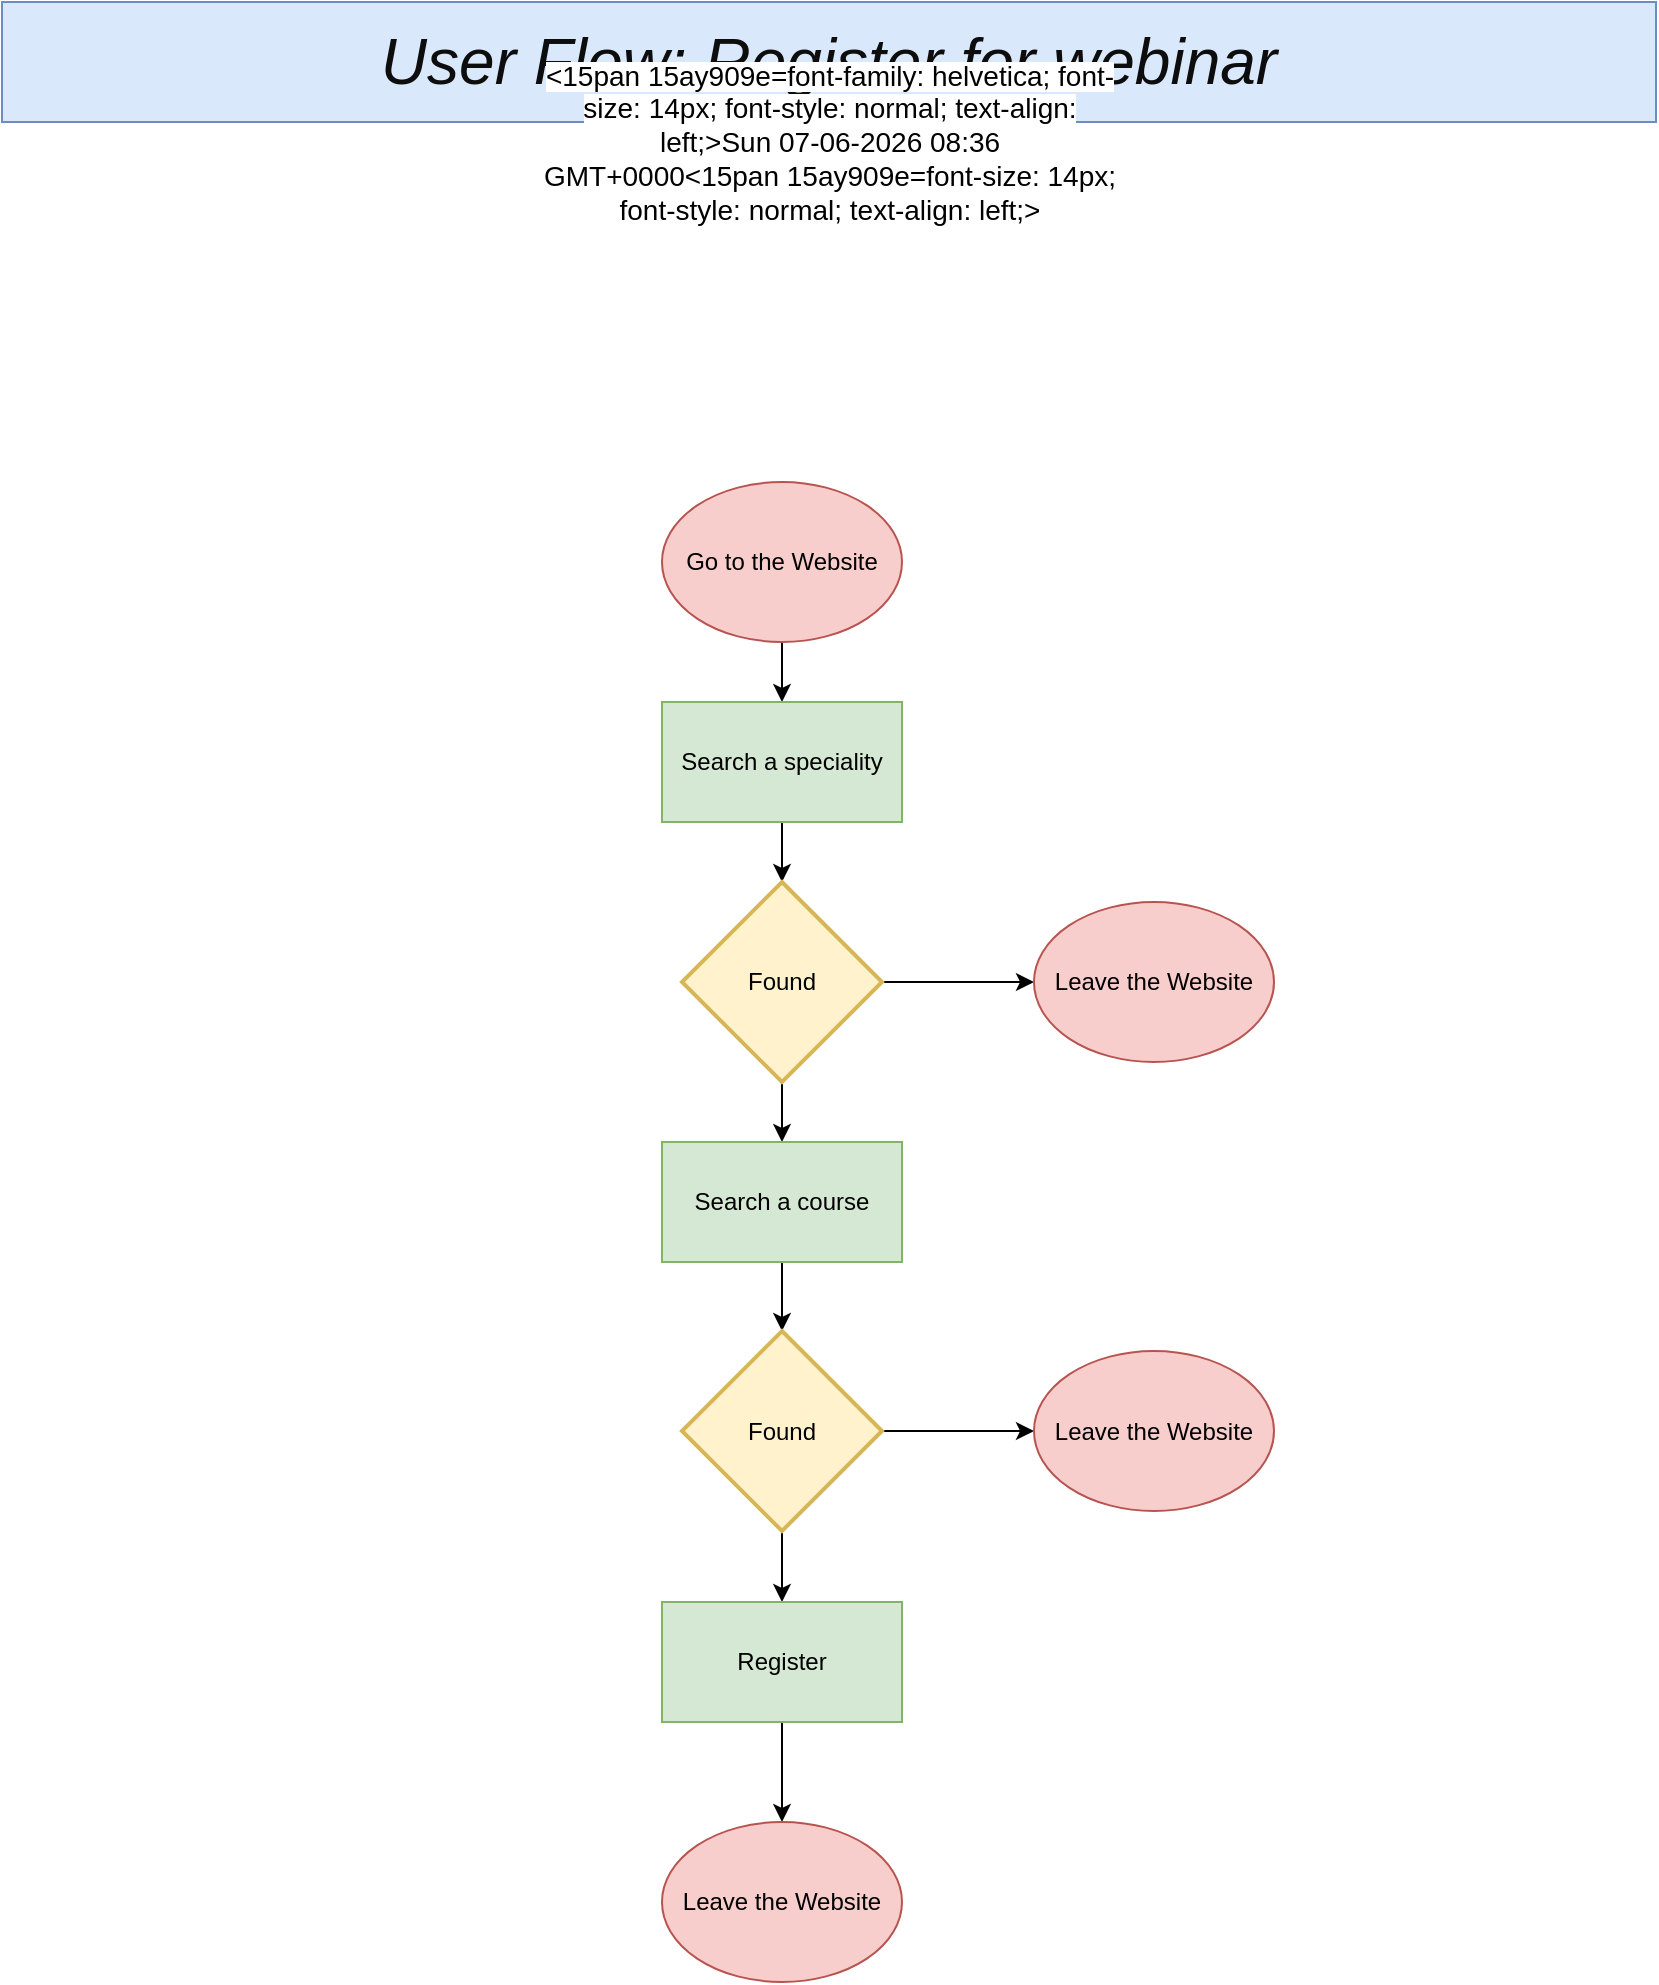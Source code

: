 <mxfile version="14.1.8" type="github">
  <diagram id="xPHTDoWD5RQRcpjtNL1s" name="User Flow: Register for webinar">
    <mxGraphModel dx="1577" dy="852" grid="1" gridSize="10" guides="1" tooltips="1" connect="1" arrows="1" fold="1" page="1" pageScale="1" pageWidth="827" pageHeight="1169" math="0" shadow="0">
      <root>
        <mxCell id="0" />
        <mxCell id="1" parent="0" />
        <mxCell id="xnWmR-Z47O8tbKrrqcVm-7" style="edgeStyle=orthogonalEdgeStyle;rounded=0;orthogonalLoop=1;jettySize=auto;html=1;" edge="1" parent="1" source="xnWmR-Z47O8tbKrrqcVm-1" target="xnWmR-Z47O8tbKrrqcVm-2">
          <mxGeometry relative="1" as="geometry" />
        </mxCell>
        <mxCell id="xnWmR-Z47O8tbKrrqcVm-1" value="Go to the Website" style="ellipse;whiteSpace=wrap;html=1;fillColor=#f8cecc;strokeColor=#b85450;" vertex="1" parent="1">
          <mxGeometry x="330" y="240" width="120" height="80" as="geometry" />
        </mxCell>
        <mxCell id="xnWmR-Z47O8tbKrrqcVm-8" style="edgeStyle=orthogonalEdgeStyle;rounded=0;orthogonalLoop=1;jettySize=auto;html=1;" edge="1" parent="1" source="xnWmR-Z47O8tbKrrqcVm-2" target="xnWmR-Z47O8tbKrrqcVm-3">
          <mxGeometry relative="1" as="geometry" />
        </mxCell>
        <mxCell id="xnWmR-Z47O8tbKrrqcVm-2" value="Search a speciality" style="rounded=0;whiteSpace=wrap;html=1;fillColor=#d5e8d4;strokeColor=#82b366;" vertex="1" parent="1">
          <mxGeometry x="330" y="350" width="120" height="60" as="geometry" />
        </mxCell>
        <mxCell id="xnWmR-Z47O8tbKrrqcVm-9" style="edgeStyle=orthogonalEdgeStyle;rounded=0;orthogonalLoop=1;jettySize=auto;html=1;" edge="1" parent="1" source="xnWmR-Z47O8tbKrrqcVm-3" target="xnWmR-Z47O8tbKrrqcVm-4">
          <mxGeometry relative="1" as="geometry" />
        </mxCell>
        <mxCell id="xnWmR-Z47O8tbKrrqcVm-42" style="edgeStyle=orthogonalEdgeStyle;rounded=0;orthogonalLoop=1;jettySize=auto;html=1;fontSize=32;" edge="1" parent="1" source="xnWmR-Z47O8tbKrrqcVm-3" target="xnWmR-Z47O8tbKrrqcVm-43">
          <mxGeometry relative="1" as="geometry">
            <mxPoint x="586" y="490" as="targetPoint" />
          </mxGeometry>
        </mxCell>
        <mxCell id="xnWmR-Z47O8tbKrrqcVm-3" value="Found" style="strokeWidth=2;html=1;shape=mxgraph.flowchart.decision;whiteSpace=wrap;fillColor=#fff2cc;strokeColor=#d6b656;" vertex="1" parent="1">
          <mxGeometry x="340" y="440" width="100" height="100" as="geometry" />
        </mxCell>
        <mxCell id="xnWmR-Z47O8tbKrrqcVm-10" style="edgeStyle=orthogonalEdgeStyle;rounded=0;orthogonalLoop=1;jettySize=auto;html=1;" edge="1" parent="1" source="xnWmR-Z47O8tbKrrqcVm-4" target="xnWmR-Z47O8tbKrrqcVm-5">
          <mxGeometry relative="1" as="geometry" />
        </mxCell>
        <mxCell id="xnWmR-Z47O8tbKrrqcVm-4" value="Search a course" style="rounded=0;whiteSpace=wrap;html=1;fillColor=#d5e8d4;strokeColor=#82b366;" vertex="1" parent="1">
          <mxGeometry x="330" y="570" width="120" height="60" as="geometry" />
        </mxCell>
        <mxCell id="xnWmR-Z47O8tbKrrqcVm-11" style="edgeStyle=orthogonalEdgeStyle;rounded=0;orthogonalLoop=1;jettySize=auto;html=1;" edge="1" parent="1" source="xnWmR-Z47O8tbKrrqcVm-5" target="xnWmR-Z47O8tbKrrqcVm-6">
          <mxGeometry relative="1" as="geometry" />
        </mxCell>
        <mxCell id="xnWmR-Z47O8tbKrrqcVm-45" style="edgeStyle=orthogonalEdgeStyle;rounded=0;orthogonalLoop=1;jettySize=auto;html=1;fontSize=32;" edge="1" parent="1" source="xnWmR-Z47O8tbKrrqcVm-5" target="xnWmR-Z47O8tbKrrqcVm-44">
          <mxGeometry relative="1" as="geometry" />
        </mxCell>
        <mxCell id="xnWmR-Z47O8tbKrrqcVm-5" value="Found" style="strokeWidth=2;html=1;shape=mxgraph.flowchart.decision;whiteSpace=wrap;fillColor=#fff2cc;strokeColor=#d6b656;" vertex="1" parent="1">
          <mxGeometry x="340" y="664.5" width="100" height="100" as="geometry" />
        </mxCell>
        <mxCell id="xnWmR-Z47O8tbKrrqcVm-14" style="edgeStyle=orthogonalEdgeStyle;rounded=0;orthogonalLoop=1;jettySize=auto;html=1;" edge="1" parent="1" source="xnWmR-Z47O8tbKrrqcVm-6" target="xnWmR-Z47O8tbKrrqcVm-13">
          <mxGeometry relative="1" as="geometry" />
        </mxCell>
        <mxCell id="xnWmR-Z47O8tbKrrqcVm-6" value="Register" style="rounded=0;whiteSpace=wrap;html=1;fillColor=#d5e8d4;strokeColor=#82b366;" vertex="1" parent="1">
          <mxGeometry x="330" y="800" width="120" height="60" as="geometry" />
        </mxCell>
        <mxCell id="xnWmR-Z47O8tbKrrqcVm-13" value="Leave the Website" style="ellipse;whiteSpace=wrap;html=1;fillColor=#f8cecc;strokeColor=#b85450;" vertex="1" parent="1">
          <mxGeometry x="330" y="910" width="120" height="80" as="geometry" />
        </mxCell>
        <object label="&lt;em style=&quot;margin: 0px ; padding: 0px ; border: 0px ; outline: 0px ; vertical-align: top ; color: rgb(13 , 13 , 13) ; font-family: &amp;#34;pt sans&amp;#34; , &amp;#34;arial&amp;#34; , sans-serif ; font-size: 32px&quot;&gt;%page%&lt;br style=&quot;font-size: 32px&quot;&gt;&lt;/em&gt;" placeholders="1" id="xnWmR-Z47O8tbKrrqcVm-16">
          <mxCell style="text;html=1;strokeColor=#6c8ebf;fillColor=#dae8fc;align=center;verticalAlign=middle;whiteSpace=wrap;rounded=0;fontSize=32;labelBackgroundColor=none;" vertex="1" parent="1">
            <mxGeometry width="827" height="60" as="geometry" />
          </mxCell>
        </object>
        <object label="&lt;em style=&quot;margin: 0px; padding: 0px; border: 0px; outline: 0px; vertical-align: top; font-family: &amp;quot;pt sans&amp;quot;, arial, sans-serif; font-size: 13px; background-color: rgb(255, 255, 255);&quot;&gt;&lt;span style=&quot;font-size: 14px; font-style: normal; text-align: left;&quot;&gt;%date{&lt;/span&gt;&lt;span style=&quot;font-family: helvetica; font-size: 14px; font-style: normal; text-align: left;&quot;&gt;ddd dd-mm-yyyy HH:MM Z&lt;/span&gt;&lt;span style=&quot;font-size: 14px; font-style: normal; text-align: left;&quot;&gt;}%&lt;/span&gt;&lt;/em&gt;" placeholders="1" id="xnWmR-Z47O8tbKrrqcVm-37">
          <mxCell style="text;html=1;strokeColor=none;fillColor=none;align=center;verticalAlign=middle;whiteSpace=wrap;rounded=0;" vertex="1" parent="1">
            <mxGeometry x="269" y="60" width="290" height="20" as="geometry" />
          </mxCell>
        </object>
        <mxCell id="xnWmR-Z47O8tbKrrqcVm-43" value="Leave the Website" style="ellipse;whiteSpace=wrap;html=1;fillColor=#f8cecc;strokeColor=#b85450;" vertex="1" parent="1">
          <mxGeometry x="516" y="450" width="120" height="80" as="geometry" />
        </mxCell>
        <mxCell id="xnWmR-Z47O8tbKrrqcVm-44" value="Leave the Website" style="ellipse;whiteSpace=wrap;html=1;fillColor=#f8cecc;strokeColor=#b85450;" vertex="1" parent="1">
          <mxGeometry x="516" y="674.5" width="120" height="80" as="geometry" />
        </mxCell>
      </root>
    </mxGraphModel>
  </diagram>
</mxfile>

